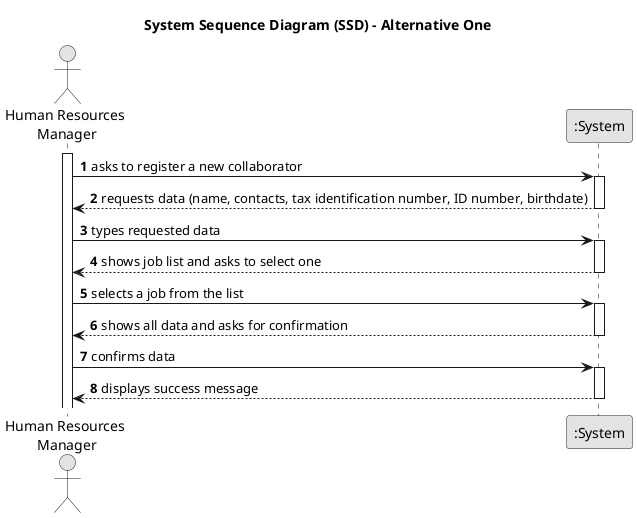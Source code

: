 @startuml
skinparam monochrome true
skinparam packageStyle rectangle
skinparam shadowing false

title System Sequence Diagram (SSD) - Alternative One

autonumber

actor "Human Resources\n Manager" as Employee
participant ":System" as System

activate Employee

    Employee -> System : asks to register a new collaborator
    activate System

        System --> Employee : requests data (name, contacts, tax identification number, ID number, birthdate)
    deactivate System

    Employee -> System : types requested data
    activate System

        System --> Employee : shows job list and asks to select one
    deactivate System

    Employee -> System : selects a job from the list
    activate System

        System --> Employee : shows all data and asks for confirmation
    deactivate System

    Employee -> System : confirms data
    activate System

        System --> Employee : displays success message
    deactivate System

@enduml